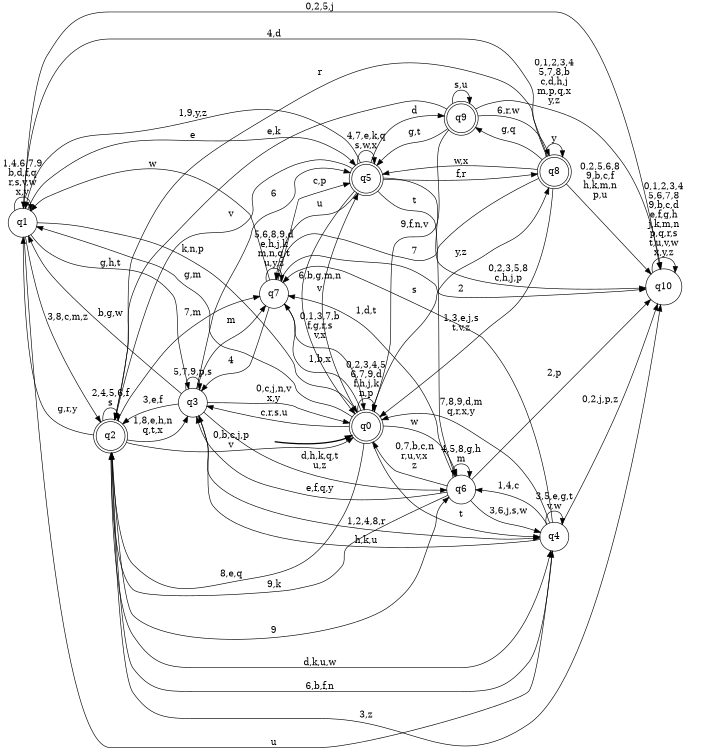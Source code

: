 digraph BlueStar {
__start0 [style = invis, shape = none, label = "", width = 0, height = 0];

rankdir=LR;
size="8,5";

s0 [style="rounded,filled", color="black", fillcolor="white" shape="doublecircle", label="q0"];
s1 [style="filled", color="black", fillcolor="white" shape="circle", label="q1"];
s2 [style="rounded,filled", color="black", fillcolor="white" shape="doublecircle", label="q2"];
s3 [style="filled", color="black", fillcolor="white" shape="circle", label="q3"];
s4 [style="filled", color="black", fillcolor="white" shape="circle", label="q4"];
s5 [style="rounded,filled", color="black", fillcolor="white" shape="doublecircle", label="q5"];
s6 [style="filled", color="black", fillcolor="white" shape="circle", label="q6"];
s7 [style="filled", color="black", fillcolor="white" shape="circle", label="q7"];
s8 [style="rounded,filled", color="black", fillcolor="white" shape="doublecircle", label="q8"];
s9 [style="rounded,filled", color="black", fillcolor="white" shape="doublecircle", label="q9"];
s10 [style="filled", color="black", fillcolor="white" shape="circle", label="q10"];
subgraph cluster_main { 
	graph [pad=".75", ranksep="0.15", nodesep="0.15"];
	 style=invis; 
	__start0 -> s0 [penwidth=2];
}
s0 -> s0 [label="0,2,3,4,5\n6,7,9,d\nf,h,j,k\nn,p"];
s0 -> s1 [label="g,m"];
s0 -> s2 [label="8,e,q"];
s0 -> s3 [label="c,r,s,u"];
s0 -> s4 [label="t"];
s0 -> s5 [label="v"];
s0 -> s6 [label="w"];
s0 -> s7 [label="1,b,x"];
s0 -> s8 [label="y,z"];
s1 -> s0 [label="k,n,p"];
s1 -> s1 [label="1,4,6,7,9\nb,d,f,q\nr,s,v,w\nx,y"];
s1 -> s2 [label="3,8,c,m,z"];
s1 -> s3 [label="g,h,t"];
s1 -> s4 [label="u"];
s1 -> s5 [label="e"];
s1 -> s10 [label="0,2,5,j"];
s2 -> s0 [label="0,b,c,j,p\nv"];
s2 -> s1 [label="g,r,y"];
s2 -> s2 [label="2,4,5,6,f\ns"];
s2 -> s3 [label="1,8,e,h,n\nq,t,x"];
s2 -> s4 [label="d,k,u,w"];
s2 -> s6 [label="9"];
s2 -> s7 [label="7,m"];
s2 -> s10 [label="3,z"];
s3 -> s0 [label="0,c,j,n,v\nx,y"];
s3 -> s1 [label="b,g,w"];
s3 -> s2 [label="3,e,f"];
s3 -> s3 [label="5,7,9,p,s"];
s3 -> s4 [label="1,2,4,8,r"];
s3 -> s5 [label="6"];
s3 -> s6 [label="d,h,k,q,t\nu,z"];
s3 -> s7 [label="m"];
s4 -> s0 [label="7,8,9,d,m\nq,r,x,y"];
s4 -> s2 [label="6,b,f,n"];
s4 -> s3 [label="h,k,u"];
s4 -> s4 [label="3,5,e,g,t\nv,w"];
s4 -> s6 [label="1,4,c"];
s4 -> s7 [label="s"];
s4 -> s10 [label="0,2,j,p,z"];
s5 -> s0 [label="6,b,g,m,n"];
s5 -> s1 [label="1,9,y,z"];
s5 -> s2 [label="v"];
s5 -> s5 [label="4,7,e,k,q\ns,w,x"];
s5 -> s6 [label="t"];
s5 -> s7 [label="u"];
s5 -> s8 [label="f,r"];
s5 -> s9 [label="d"];
s5 -> s10 [label="0,2,3,5,8\nc,h,j,p"];
s6 -> s0 [label="0,7,b,c,n\nr,u,v,x\nz"];
s6 -> s2 [label="9,k"];
s6 -> s3 [label="e,f,q,y"];
s6 -> s4 [label="3,6,j,s,w"];
s6 -> s6 [label="4,5,8,g,h\nm"];
s6 -> s7 [label="1,d,t"];
s6 -> s10 [label="2,p"];
s7 -> s0 [label="0,1,3,7,b\nf,g,r,s\nv,x"];
s7 -> s1 [label="w"];
s7 -> s3 [label="4"];
s7 -> s5 [label="c,p"];
s7 -> s7 [label="5,6,8,9,d\ne,h,j,k\nm,n,q,t\nu,y,z"];
s7 -> s10 [label="2"];
s8 -> s0 [label="1,3,e,j,s\nt,v,z"];
s8 -> s1 [label="4,d"];
s8 -> s2 [label="r"];
s8 -> s5 [label="w,x"];
s8 -> s7 [label="7"];
s8 -> s8 [label="y"];
s8 -> s9 [label="g,q"];
s8 -> s10 [label="0,2,5,6,8\n9,b,c,f\nh,k,m,n\np,u"];
s9 -> s0 [label="9,f,n,v"];
s9 -> s2 [label="e,k"];
s9 -> s5 [label="g,t"];
s9 -> s8 [label="6,r,w"];
s9 -> s9 [label="s,u"];
s9 -> s10 [label="0,1,2,3,4\n5,7,8,b\nc,d,h,j\nm,p,q,x\ny,z"];
s10 -> s10 [label="0,1,2,3,4\n5,6,7,8\n9,b,c,d\ne,f,g,h\nj,k,m,n\np,q,r,s\nt,u,v,w\nx,y,z"];

}